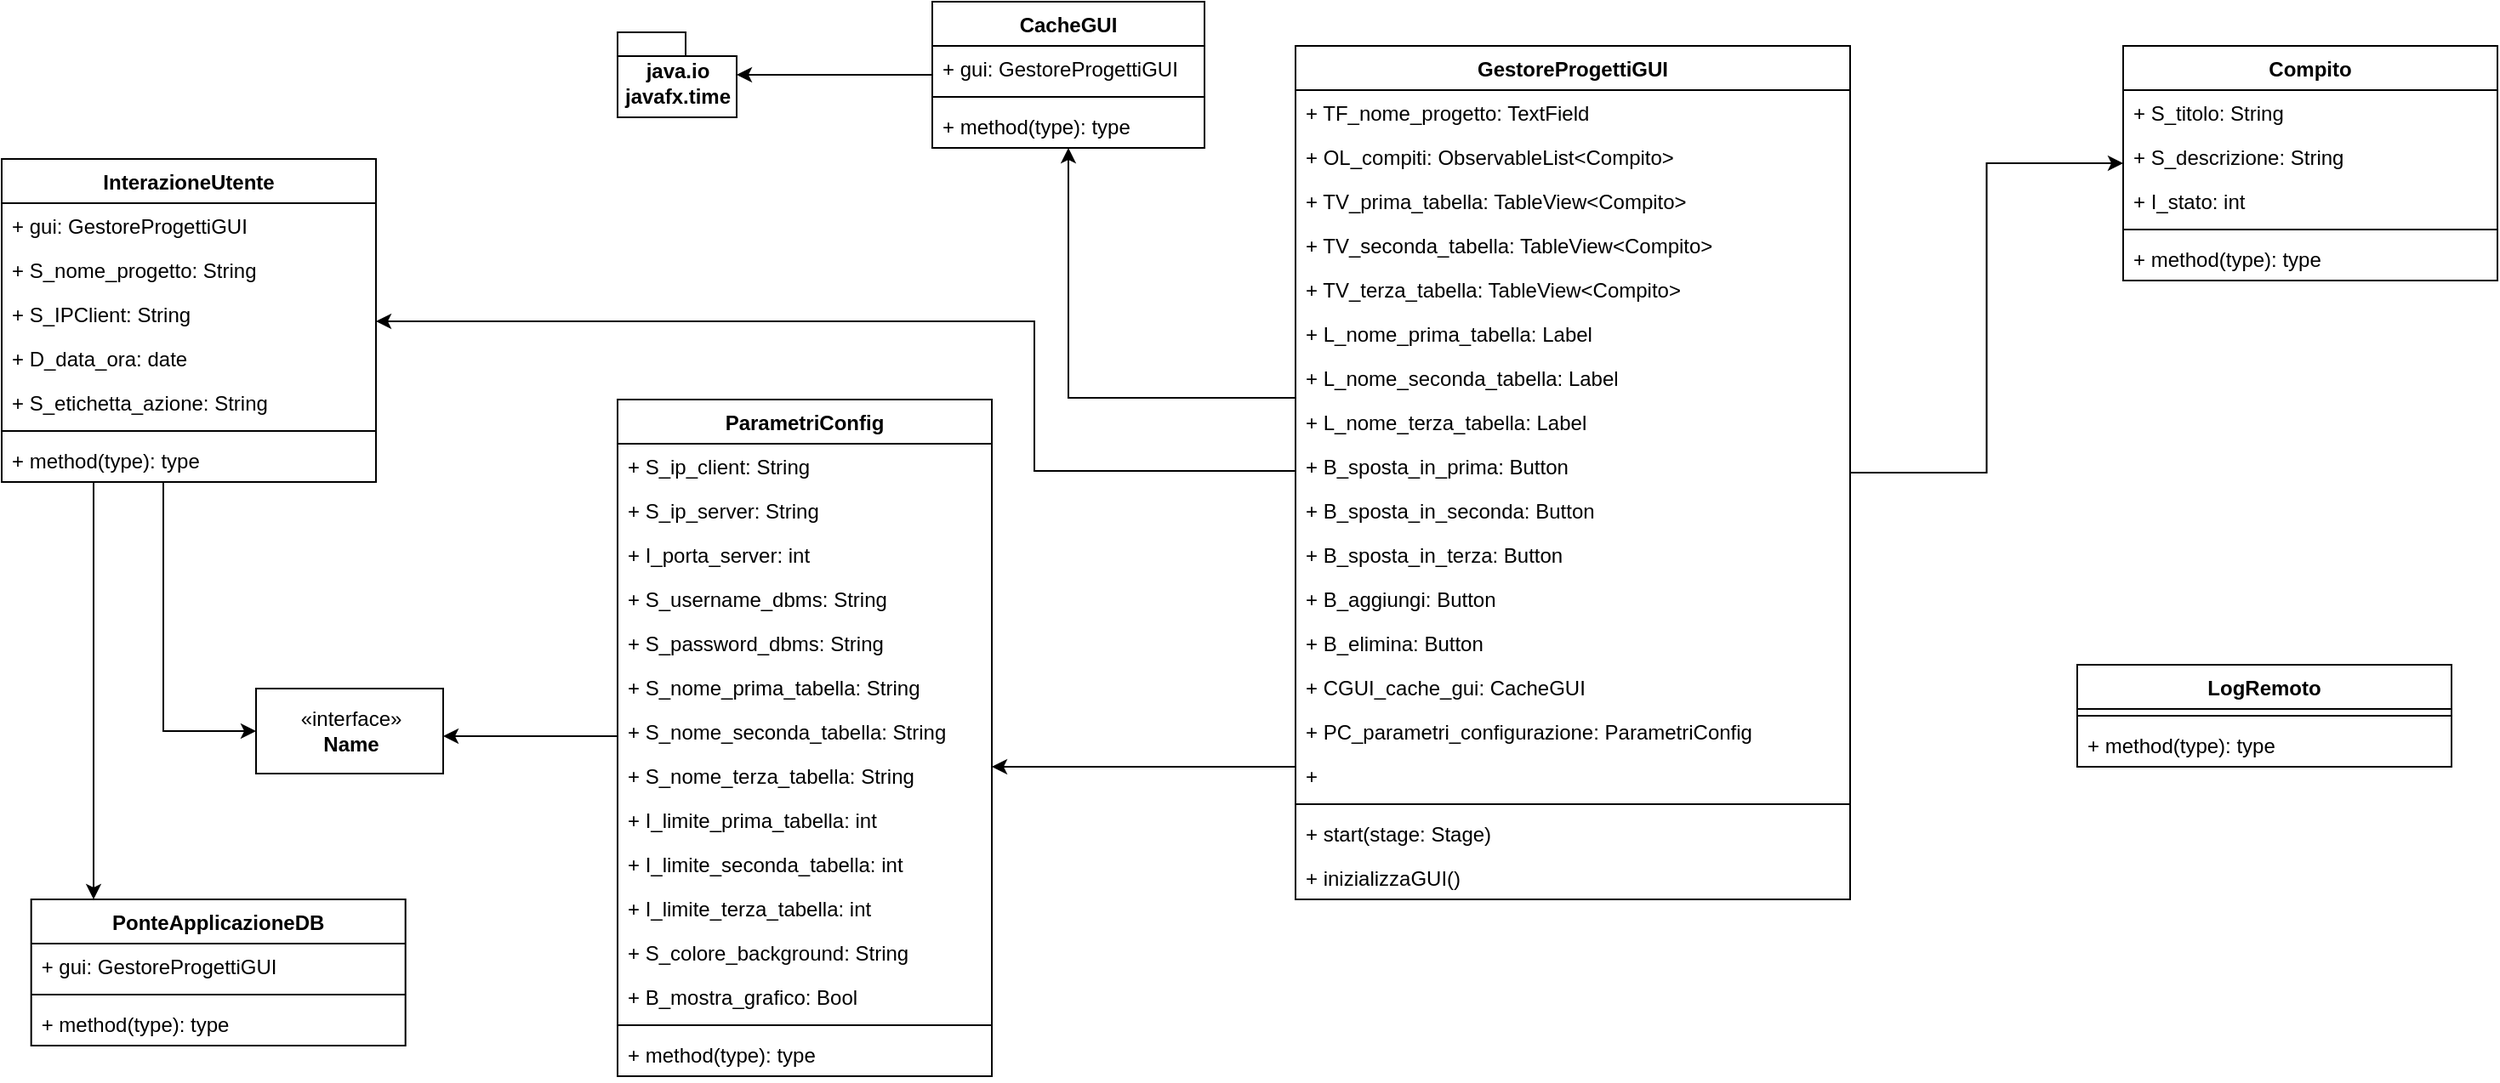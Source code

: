 <mxfile version="11.1.4" type="device"><diagram id="6nj99goFjxHXfL-2suWd" name="Page-1"><mxGraphModel dx="1447" dy="1255" grid="0" gridSize="10" guides="1" tooltips="1" connect="1" arrows="1" fold="1" page="1" pageScale="1" pageWidth="1654" pageHeight="1169" background="none" math="0" shadow="0"><root><mxCell id="0"/><mxCell id="1" parent="0"/><mxCell id="vWWzzDCcb0T85775r7cs-12" value="" style="edgeStyle=orthogonalEdgeStyle;rounded=0;orthogonalLoop=1;jettySize=auto;html=1;" parent="1" source="vWWzzDCcb0T85775r7cs-1" target="vWWzzDCcb0T85775r7cs-8" edge="1"><mxGeometry relative="1" as="geometry"><Array as="points"><mxPoint x="731" y="602"/><mxPoint x="731" y="602"/></Array></mxGeometry></mxCell><mxCell id="vWWzzDCcb0T85775r7cs-17" value="" style="edgeStyle=orthogonalEdgeStyle;rounded=0;orthogonalLoop=1;jettySize=auto;html=1;" parent="1" source="vWWzzDCcb0T85775r7cs-1" target="vWWzzDCcb0T85775r7cs-13" edge="1"><mxGeometry relative="1" as="geometry"><Array as="points"><mxPoint x="727" y="385"/></Array></mxGeometry></mxCell><mxCell id="vWWzzDCcb0T85775r7cs-1" value="GestoreProgettiGUI" style="swimlane;fontStyle=1;align=center;verticalAlign=top;childLayout=stackLayout;horizontal=1;startSize=26;horizontalStack=0;resizeParent=1;resizeParentMax=0;resizeLast=0;collapsible=1;marginBottom=0;perimeter=rectanglePerimeter;" parent="1" vertex="1"><mxGeometry x="860.5" y="178" width="326" height="502" as="geometry"><mxRectangle x="664" y="130" width="140" height="26" as="alternateBounds"/></mxGeometry></mxCell><mxCell id="vWWzzDCcb0T85775r7cs-2" value="+ TF_nome_progetto: TextField" style="text;strokeColor=none;fillColor=none;align=left;verticalAlign=top;spacingLeft=4;spacingRight=4;overflow=hidden;rotatable=0;points=[[0,0.5],[1,0.5]];portConstraint=eastwest;" parent="vWWzzDCcb0T85775r7cs-1" vertex="1"><mxGeometry y="26" width="326" height="26" as="geometry"/></mxCell><mxCell id="vWWzzDCcb0T85775r7cs-53" value="+ OL_compiti: ObservableList&lt;Compito&gt;" style="text;strokeColor=none;fillColor=none;align=left;verticalAlign=top;spacingLeft=4;spacingRight=4;overflow=hidden;rotatable=0;points=[[0,0.5],[1,0.5]];portConstraint=eastwest;" parent="vWWzzDCcb0T85775r7cs-1" vertex="1"><mxGeometry y="52" width="326" height="26" as="geometry"/></mxCell><mxCell id="vWWzzDCcb0T85775r7cs-26" value="+ TV_prima_tabella: TableView&lt;Compito&gt;" style="text;strokeColor=none;fillColor=none;align=left;verticalAlign=top;spacingLeft=4;spacingRight=4;overflow=hidden;rotatable=0;points=[[0,0.5],[1,0.5]];portConstraint=eastwest;" parent="vWWzzDCcb0T85775r7cs-1" vertex="1"><mxGeometry y="78" width="326" height="26" as="geometry"/></mxCell><mxCell id="vWWzzDCcb0T85775r7cs-29" value="+ TV_seconda_tabella: TableView&lt;Compito&gt;" style="text;strokeColor=none;fillColor=none;align=left;verticalAlign=top;spacingLeft=4;spacingRight=4;overflow=hidden;rotatable=0;points=[[0,0.5],[1,0.5]];portConstraint=eastwest;" parent="vWWzzDCcb0T85775r7cs-1" vertex="1"><mxGeometry y="104" width="326" height="26" as="geometry"/></mxCell><mxCell id="vWWzzDCcb0T85775r7cs-30" value="+ TV_terza_tabella: TableView&lt;Compito&gt;" style="text;strokeColor=none;fillColor=none;align=left;verticalAlign=top;spacingLeft=4;spacingRight=4;overflow=hidden;rotatable=0;points=[[0,0.5],[1,0.5]];portConstraint=eastwest;" parent="vWWzzDCcb0T85775r7cs-1" vertex="1"><mxGeometry y="130" width="326" height="26" as="geometry"/></mxCell><mxCell id="vWWzzDCcb0T85775r7cs-27" value="+ L_nome_prima_tabella: Label" style="text;strokeColor=none;fillColor=none;align=left;verticalAlign=top;spacingLeft=4;spacingRight=4;overflow=hidden;rotatable=0;points=[[0,0.5],[1,0.5]];portConstraint=eastwest;" parent="vWWzzDCcb0T85775r7cs-1" vertex="1"><mxGeometry y="156" width="326" height="26" as="geometry"/></mxCell><mxCell id="vWWzzDCcb0T85775r7cs-33" value="+ L_nome_seconda_tabella: Label" style="text;strokeColor=none;fillColor=none;align=left;verticalAlign=top;spacingLeft=4;spacingRight=4;overflow=hidden;rotatable=0;points=[[0,0.5],[1,0.5]];portConstraint=eastwest;" parent="vWWzzDCcb0T85775r7cs-1" vertex="1"><mxGeometry y="182" width="326" height="26" as="geometry"/></mxCell><mxCell id="vWWzzDCcb0T85775r7cs-34" value="+ L_nome_terza_tabella: Label" style="text;strokeColor=none;fillColor=none;align=left;verticalAlign=top;spacingLeft=4;spacingRight=4;overflow=hidden;rotatable=0;points=[[0,0.5],[1,0.5]];portConstraint=eastwest;" parent="vWWzzDCcb0T85775r7cs-1" vertex="1"><mxGeometry y="208" width="326" height="26" as="geometry"/></mxCell><mxCell id="vWWzzDCcb0T85775r7cs-37" value="+ B_sposta_in_prima: Button" style="text;align=left;verticalAlign=top;spacingLeft=4;spacingRight=4;overflow=hidden;rotatable=0;points=[[0,0.5],[1,0.5]];portConstraint=eastwest;" parent="vWWzzDCcb0T85775r7cs-1" vertex="1"><mxGeometry y="234" width="326" height="26" as="geometry"/></mxCell><mxCell id="vWWzzDCcb0T85775r7cs-38" value="+ B_sposta_in_seconda: Button" style="text;strokeColor=none;fillColor=none;align=left;verticalAlign=top;spacingLeft=4;spacingRight=4;overflow=hidden;rotatable=0;points=[[0,0.5],[1,0.5]];portConstraint=eastwest;" parent="vWWzzDCcb0T85775r7cs-1" vertex="1"><mxGeometry y="260" width="326" height="26" as="geometry"/></mxCell><mxCell id="vWWzzDCcb0T85775r7cs-39" value="+ B_sposta_in_terza: Button" style="text;strokeColor=none;fillColor=none;align=left;verticalAlign=top;spacingLeft=4;spacingRight=4;overflow=hidden;rotatable=0;points=[[0,0.5],[1,0.5]];portConstraint=eastwest;" parent="vWWzzDCcb0T85775r7cs-1" vertex="1"><mxGeometry y="286" width="326" height="26" as="geometry"/></mxCell><mxCell id="vWWzzDCcb0T85775r7cs-44" value="+ B_aggiungi: Button" style="text;strokeColor=none;fillColor=none;align=left;verticalAlign=top;spacingLeft=4;spacingRight=4;overflow=hidden;rotatable=0;points=[[0,0.5],[1,0.5]];portConstraint=eastwest;" parent="vWWzzDCcb0T85775r7cs-1" vertex="1"><mxGeometry y="312" width="326" height="26" as="geometry"/></mxCell><mxCell id="vWWzzDCcb0T85775r7cs-45" value="+ B_elimina: Button" style="text;strokeColor=none;fillColor=none;align=left;verticalAlign=top;spacingLeft=4;spacingRight=4;overflow=hidden;rotatable=0;points=[[0,0.5],[1,0.5]];portConstraint=eastwest;" parent="vWWzzDCcb0T85775r7cs-1" vertex="1"><mxGeometry y="338" width="326" height="26" as="geometry"/></mxCell><mxCell id="vWWzzDCcb0T85775r7cs-40" value="+ CGUI_cache_gui: CacheGUI" style="text;strokeColor=none;fillColor=none;align=left;verticalAlign=top;spacingLeft=4;spacingRight=4;overflow=hidden;rotatable=0;points=[[0,0.5],[1,0.5]];portConstraint=eastwest;" parent="vWWzzDCcb0T85775r7cs-1" vertex="1"><mxGeometry y="364" width="326" height="26" as="geometry"/></mxCell><mxCell id="vWWzzDCcb0T85775r7cs-41" value="+ PC_parametri_configurazione: ParametriConfig" style="text;strokeColor=none;fillColor=none;align=left;verticalAlign=top;spacingLeft=4;spacingRight=4;overflow=hidden;rotatable=0;points=[[0,0.5],[1,0.5]];portConstraint=eastwest;" parent="vWWzzDCcb0T85775r7cs-1" vertex="1"><mxGeometry y="390" width="326" height="26" as="geometry"/></mxCell><mxCell id="vWWzzDCcb0T85775r7cs-67" value="+ " style="text;strokeColor=none;fillColor=none;align=left;verticalAlign=top;spacingLeft=4;spacingRight=4;overflow=hidden;rotatable=0;points=[[0,0.5],[1,0.5]];portConstraint=eastwest;" parent="vWWzzDCcb0T85775r7cs-1" vertex="1"><mxGeometry y="416" width="326" height="26" as="geometry"/></mxCell><mxCell id="vWWzzDCcb0T85775r7cs-3" value="" style="line;strokeWidth=1;fillColor=none;align=left;verticalAlign=middle;spacingTop=-1;spacingLeft=3;spacingRight=3;rotatable=0;labelPosition=right;points=[];portConstraint=eastwest;" parent="vWWzzDCcb0T85775r7cs-1" vertex="1"><mxGeometry y="442" width="326" height="8" as="geometry"/></mxCell><mxCell id="vWWzzDCcb0T85775r7cs-4" value="+ start(stage: Stage)" style="text;strokeColor=none;fillColor=none;align=left;verticalAlign=top;spacingLeft=4;spacingRight=4;overflow=hidden;rotatable=0;points=[[0,0.5],[1,0.5]];portConstraint=eastwest;" parent="vWWzzDCcb0T85775r7cs-1" vertex="1"><mxGeometry y="450" width="326" height="26" as="geometry"/></mxCell><mxCell id="vWWzzDCcb0T85775r7cs-66" value="+ inizializzaGUI()" style="text;strokeColor=none;fillColor=none;align=left;verticalAlign=top;spacingLeft=4;spacingRight=4;overflow=hidden;rotatable=0;points=[[0,0.5],[1,0.5]];portConstraint=eastwest;" parent="vWWzzDCcb0T85775r7cs-1" vertex="1"><mxGeometry y="476" width="326" height="26" as="geometry"/></mxCell><mxCell id="vWWzzDCcb0T85775r7cs-52" value="" style="edgeStyle=orthogonalEdgeStyle;rounded=0;orthogonalLoop=1;jettySize=auto;html=1;" parent="1" source="vWWzzDCcb0T85775r7cs-1" target="vWWzzDCcb0T85775r7cs-48" edge="1"><mxGeometry relative="1" as="geometry"/></mxCell><mxCell id="yCKG_hzI8h2iOC1wMjaW-6" value="" style="edgeStyle=orthogonalEdgeStyle;rounded=0;orthogonalLoop=1;jettySize=auto;html=1;" parent="1" source="vWWzzDCcb0T85775r7cs-13" target="yCKG_hzI8h2iOC1wMjaW-7" edge="1"><mxGeometry relative="1" as="geometry"><mxPoint x="370" y="134" as="targetPoint"/></mxGeometry></mxCell><mxCell id="vWWzzDCcb0T85775r7cs-13" value="CacheGUI" style="swimlane;fontStyle=1;align=center;verticalAlign=top;childLayout=stackLayout;horizontal=1;startSize=26;horizontalStack=0;resizeParent=1;resizeParentMax=0;resizeLast=0;collapsible=1;marginBottom=0;" parent="1" vertex="1"><mxGeometry x="647" y="152" width="160" height="86" as="geometry"/></mxCell><mxCell id="vWWzzDCcb0T85775r7cs-14" value="+ gui: GestoreProgettiGUI" style="text;strokeColor=none;fillColor=none;align=left;verticalAlign=top;spacingLeft=4;spacingRight=4;overflow=hidden;rotatable=0;points=[[0,0.5],[1,0.5]];portConstraint=eastwest;" parent="vWWzzDCcb0T85775r7cs-13" vertex="1"><mxGeometry y="26" width="160" height="26" as="geometry"/></mxCell><mxCell id="vWWzzDCcb0T85775r7cs-15" value="" style="line;strokeWidth=1;fillColor=none;align=left;verticalAlign=middle;spacingTop=-1;spacingLeft=3;spacingRight=3;rotatable=0;labelPosition=right;points=[];portConstraint=eastwest;" parent="vWWzzDCcb0T85775r7cs-13" vertex="1"><mxGeometry y="52" width="160" height="8" as="geometry"/></mxCell><mxCell id="vWWzzDCcb0T85775r7cs-16" value="+ method(type): type" style="text;strokeColor=none;fillColor=none;align=left;verticalAlign=top;spacingLeft=4;spacingRight=4;overflow=hidden;rotatable=0;points=[[0,0.5],[1,0.5]];portConstraint=eastwest;" parent="vWWzzDCcb0T85775r7cs-13" vertex="1"><mxGeometry y="60" width="160" height="26" as="geometry"/></mxCell><mxCell id="guGwcE-C-cMD1hSGX_DN-12" value="" style="edgeStyle=orthogonalEdgeStyle;rounded=0;orthogonalLoop=1;jettySize=auto;html=1;" edge="1" parent="1" source="vWWzzDCcb0T85775r7cs-1" target="guGwcE-C-cMD1hSGX_DN-6"><mxGeometry relative="1" as="geometry"><Array as="points"><mxPoint x="707" y="428"/><mxPoint x="707" y="340"/></Array></mxGeometry></mxCell><mxCell id="vWWzzDCcb0T85775r7cs-48" value="Compito" style="swimlane;fontStyle=1;align=center;verticalAlign=top;childLayout=stackLayout;horizontal=1;startSize=26;horizontalStack=0;resizeParent=1;resizeParentMax=0;resizeLast=0;collapsible=1;marginBottom=0;" parent="1" vertex="1"><mxGeometry x="1347" y="178" width="220" height="138" as="geometry"/></mxCell><mxCell id="vWWzzDCcb0T85775r7cs-49" value="+ S_titolo: String" style="text;strokeColor=none;fillColor=none;align=left;verticalAlign=top;spacingLeft=4;spacingRight=4;overflow=hidden;rotatable=0;points=[[0,0.5],[1,0.5]];portConstraint=eastwest;" parent="vWWzzDCcb0T85775r7cs-48" vertex="1"><mxGeometry y="26" width="220" height="26" as="geometry"/></mxCell><mxCell id="vWWzzDCcb0T85775r7cs-54" value="+ S_descrizione: String" style="text;strokeColor=none;fillColor=none;align=left;verticalAlign=top;spacingLeft=4;spacingRight=4;overflow=hidden;rotatable=0;points=[[0,0.5],[1,0.5]];portConstraint=eastwest;" parent="vWWzzDCcb0T85775r7cs-48" vertex="1"><mxGeometry y="52" width="220" height="26" as="geometry"/></mxCell><mxCell id="vWWzzDCcb0T85775r7cs-55" value="+ I_stato: int" style="text;strokeColor=none;fillColor=none;align=left;verticalAlign=top;spacingLeft=4;spacingRight=4;overflow=hidden;rotatable=0;points=[[0,0.5],[1,0.5]];portConstraint=eastwest;" parent="vWWzzDCcb0T85775r7cs-48" vertex="1"><mxGeometry y="78" width="220" height="26" as="geometry"/></mxCell><mxCell id="vWWzzDCcb0T85775r7cs-50" value="" style="line;strokeWidth=1;fillColor=none;align=left;verticalAlign=middle;spacingTop=-1;spacingLeft=3;spacingRight=3;rotatable=0;labelPosition=right;points=[];portConstraint=eastwest;" parent="vWWzzDCcb0T85775r7cs-48" vertex="1"><mxGeometry y="104" width="220" height="8" as="geometry"/></mxCell><mxCell id="vWWzzDCcb0T85775r7cs-51" value="+ method(type): type" style="text;strokeColor=none;fillColor=none;align=left;verticalAlign=top;spacingLeft=4;spacingRight=4;overflow=hidden;rotatable=0;points=[[0,0.5],[1,0.5]];portConstraint=eastwest;" parent="vWWzzDCcb0T85775r7cs-48" vertex="1"><mxGeometry y="112" width="220" height="26" as="geometry"/></mxCell><mxCell id="guGwcE-C-cMD1hSGX_DN-22" style="edgeStyle=orthogonalEdgeStyle;rounded=0;orthogonalLoop=1;jettySize=auto;html=1;" edge="1" parent="1" source="guGwcE-C-cMD1hSGX_DN-6" target="guGwcE-C-cMD1hSGX_DN-3"><mxGeometry relative="1" as="geometry"><Array as="points"><mxPoint x="195" y="462"/><mxPoint x="195" y="462"/></Array></mxGeometry></mxCell><mxCell id="guGwcE-C-cMD1hSGX_DN-33" style="edgeStyle=orthogonalEdgeStyle;rounded=0;orthogonalLoop=1;jettySize=auto;html=1;" edge="1" parent="1" source="guGwcE-C-cMD1hSGX_DN-6" target="guGwcE-C-cMD1hSGX_DN-23"><mxGeometry relative="1" as="geometry"><Array as="points"><mxPoint x="154" y="602"/><mxPoint x="154" y="602"/></Array></mxGeometry></mxCell><mxCell id="guGwcE-C-cMD1hSGX_DN-6" value="InterazioneUtente" style="swimlane;fontStyle=1;align=center;verticalAlign=top;childLayout=stackLayout;horizontal=1;startSize=26;horizontalStack=0;resizeParent=1;resizeParentMax=0;resizeLast=0;collapsible=1;marginBottom=0;" vertex="1" parent="1"><mxGeometry x="100" y="244.5" width="220" height="190" as="geometry"/></mxCell><mxCell id="guGwcE-C-cMD1hSGX_DN-7" value="+ gui: GestoreProgettiGUI" style="text;strokeColor=none;fillColor=none;align=left;verticalAlign=top;spacingLeft=4;spacingRight=4;overflow=hidden;rotatable=0;points=[[0,0.5],[1,0.5]];portConstraint=eastwest;" vertex="1" parent="guGwcE-C-cMD1hSGX_DN-6"><mxGeometry y="26" width="220" height="26" as="geometry"/></mxCell><mxCell id="guGwcE-C-cMD1hSGX_DN-8" value="+ S_nome_progetto: String" style="text;strokeColor=none;fillColor=none;align=left;verticalAlign=top;spacingLeft=4;spacingRight=4;overflow=hidden;rotatable=0;points=[[0,0.5],[1,0.5]];portConstraint=eastwest;" vertex="1" parent="guGwcE-C-cMD1hSGX_DN-6"><mxGeometry y="52" width="220" height="26" as="geometry"/></mxCell><mxCell id="guGwcE-C-cMD1hSGX_DN-9" value="+ S_IPClient: String" style="text;strokeColor=none;fillColor=none;align=left;verticalAlign=top;spacingLeft=4;spacingRight=4;overflow=hidden;rotatable=0;points=[[0,0.5],[1,0.5]];portConstraint=eastwest;" vertex="1" parent="guGwcE-C-cMD1hSGX_DN-6"><mxGeometry y="78" width="220" height="26" as="geometry"/></mxCell><mxCell id="guGwcE-C-cMD1hSGX_DN-20" value="+ D_data_ora: date" style="text;strokeColor=none;fillColor=none;align=left;verticalAlign=top;spacingLeft=4;spacingRight=4;overflow=hidden;rotatable=0;points=[[0,0.5],[1,0.5]];portConstraint=eastwest;" vertex="1" parent="guGwcE-C-cMD1hSGX_DN-6"><mxGeometry y="104" width="220" height="26" as="geometry"/></mxCell><mxCell id="guGwcE-C-cMD1hSGX_DN-21" value="+ S_etichetta_azione: String" style="text;strokeColor=none;fillColor=none;align=left;verticalAlign=top;spacingLeft=4;spacingRight=4;overflow=hidden;rotatable=0;points=[[0,0.5],[1,0.5]];portConstraint=eastwest;" vertex="1" parent="guGwcE-C-cMD1hSGX_DN-6"><mxGeometry y="130" width="220" height="26" as="geometry"/></mxCell><mxCell id="guGwcE-C-cMD1hSGX_DN-10" value="" style="line;strokeWidth=1;fillColor=none;align=left;verticalAlign=middle;spacingTop=-1;spacingLeft=3;spacingRight=3;rotatable=0;labelPosition=right;points=[];portConstraint=eastwest;" vertex="1" parent="guGwcE-C-cMD1hSGX_DN-6"><mxGeometry y="156" width="220" height="8" as="geometry"/></mxCell><mxCell id="guGwcE-C-cMD1hSGX_DN-11" value="+ method(type): type" style="text;strokeColor=none;fillColor=none;align=left;verticalAlign=top;spacingLeft=4;spacingRight=4;overflow=hidden;rotatable=0;points=[[0,0.5],[1,0.5]];portConstraint=eastwest;" vertex="1" parent="guGwcE-C-cMD1hSGX_DN-6"><mxGeometry y="164" width="220" height="26" as="geometry"/></mxCell><mxCell id="guGwcE-C-cMD1hSGX_DN-4" style="edgeStyle=orthogonalEdgeStyle;rounded=0;orthogonalLoop=1;jettySize=auto;html=1;" edge="1" parent="1" source="vWWzzDCcb0T85775r7cs-8" target="guGwcE-C-cMD1hSGX_DN-3"><mxGeometry relative="1" as="geometry"><Array as="points"><mxPoint x="412" y="584"/><mxPoint x="412" y="584"/></Array></mxGeometry></mxCell><mxCell id="vWWzzDCcb0T85775r7cs-8" value="ParametriConfig" style="swimlane;fontStyle=1;align=center;verticalAlign=top;childLayout=stackLayout;horizontal=1;startSize=26;horizontalStack=0;resizeParent=1;resizeParentMax=0;resizeLast=0;collapsible=1;marginBottom=0;" parent="1" vertex="1"><mxGeometry x="462" y="386" width="220" height="398" as="geometry"/></mxCell><mxCell id="vWWzzDCcb0T85775r7cs-9" value="+ S_ip_client: String" style="text;strokeColor=none;fillColor=none;align=left;verticalAlign=top;spacingLeft=4;spacingRight=4;overflow=hidden;rotatable=0;points=[[0,0.5],[1,0.5]];portConstraint=eastwest;" parent="vWWzzDCcb0T85775r7cs-8" vertex="1"><mxGeometry y="26" width="220" height="26" as="geometry"/></mxCell><mxCell id="vWWzzDCcb0T85775r7cs-56" value="+ S_ip_server: String" style="text;strokeColor=none;fillColor=none;align=left;verticalAlign=top;spacingLeft=4;spacingRight=4;overflow=hidden;rotatable=0;points=[[0,0.5],[1,0.5]];portConstraint=eastwest;" parent="vWWzzDCcb0T85775r7cs-8" vertex="1"><mxGeometry y="52" width="220" height="26" as="geometry"/></mxCell><mxCell id="vWWzzDCcb0T85775r7cs-57" value="+ I_porta_server: int" style="text;strokeColor=none;fillColor=none;align=left;verticalAlign=top;spacingLeft=4;spacingRight=4;overflow=hidden;rotatable=0;points=[[0,0.5],[1,0.5]];portConstraint=eastwest;" parent="vWWzzDCcb0T85775r7cs-8" vertex="1"><mxGeometry y="78" width="220" height="26" as="geometry"/></mxCell><mxCell id="vWWzzDCcb0T85775r7cs-58" value="+ S_username_dbms: String" style="text;strokeColor=none;fillColor=none;align=left;verticalAlign=top;spacingLeft=4;spacingRight=4;overflow=hidden;rotatable=0;points=[[0,0.5],[1,0.5]];portConstraint=eastwest;" parent="vWWzzDCcb0T85775r7cs-8" vertex="1"><mxGeometry y="104" width="220" height="26" as="geometry"/></mxCell><mxCell id="vWWzzDCcb0T85775r7cs-59" value="+ S_password_dbms: String" style="text;strokeColor=none;fillColor=none;align=left;verticalAlign=top;spacingLeft=4;spacingRight=4;overflow=hidden;rotatable=0;points=[[0,0.5],[1,0.5]];portConstraint=eastwest;" parent="vWWzzDCcb0T85775r7cs-8" vertex="1"><mxGeometry y="130" width="220" height="26" as="geometry"/></mxCell><mxCell id="vWWzzDCcb0T85775r7cs-60" value="+ S_nome_prima_tabella: String" style="text;strokeColor=none;fillColor=none;align=left;verticalAlign=top;spacingLeft=4;spacingRight=4;overflow=hidden;rotatable=0;points=[[0,0.5],[1,0.5]];portConstraint=eastwest;" parent="vWWzzDCcb0T85775r7cs-8" vertex="1"><mxGeometry y="156" width="220" height="26" as="geometry"/></mxCell><mxCell id="vWWzzDCcb0T85775r7cs-61" value="+ S_nome_seconda_tabella: String" style="text;strokeColor=none;fillColor=none;align=left;verticalAlign=top;spacingLeft=4;spacingRight=4;overflow=hidden;rotatable=0;points=[[0,0.5],[1,0.5]];portConstraint=eastwest;" parent="vWWzzDCcb0T85775r7cs-8" vertex="1"><mxGeometry y="182" width="220" height="26" as="geometry"/></mxCell><mxCell id="vWWzzDCcb0T85775r7cs-62" value="+ S_nome_terza_tabella: String" style="text;strokeColor=none;fillColor=none;align=left;verticalAlign=top;spacingLeft=4;spacingRight=4;overflow=hidden;rotatable=0;points=[[0,0.5],[1,0.5]];portConstraint=eastwest;" parent="vWWzzDCcb0T85775r7cs-8" vertex="1"><mxGeometry y="208" width="220" height="26" as="geometry"/></mxCell><mxCell id="vWWzzDCcb0T85775r7cs-63" value="+ I_limite_prima_tabella: int" style="text;strokeColor=none;fillColor=none;align=left;verticalAlign=top;spacingLeft=4;spacingRight=4;overflow=hidden;rotatable=0;points=[[0,0.5],[1,0.5]];portConstraint=eastwest;" parent="vWWzzDCcb0T85775r7cs-8" vertex="1"><mxGeometry y="234" width="220" height="26" as="geometry"/></mxCell><mxCell id="vWWzzDCcb0T85775r7cs-64" value="+ I_limite_seconda_tabella: int" style="text;strokeColor=none;fillColor=none;align=left;verticalAlign=top;spacingLeft=4;spacingRight=4;overflow=hidden;rotatable=0;points=[[0,0.5],[1,0.5]];portConstraint=eastwest;" parent="vWWzzDCcb0T85775r7cs-8" vertex="1"><mxGeometry y="260" width="220" height="26" as="geometry"/></mxCell><mxCell id="vWWzzDCcb0T85775r7cs-65" value="+ I_limite_terza_tabella: int" style="text;strokeColor=none;fillColor=none;align=left;verticalAlign=top;spacingLeft=4;spacingRight=4;overflow=hidden;rotatable=0;points=[[0,0.5],[1,0.5]];portConstraint=eastwest;" parent="vWWzzDCcb0T85775r7cs-8" vertex="1"><mxGeometry y="286" width="220" height="26" as="geometry"/></mxCell><mxCell id="guGwcE-C-cMD1hSGX_DN-1" value="+ S_colore_background: String" style="text;strokeColor=none;fillColor=none;align=left;verticalAlign=top;spacingLeft=4;spacingRight=4;overflow=hidden;rotatable=0;points=[[0,0.5],[1,0.5]];portConstraint=eastwest;" vertex="1" parent="vWWzzDCcb0T85775r7cs-8"><mxGeometry y="312" width="220" height="26" as="geometry"/></mxCell><mxCell id="guGwcE-C-cMD1hSGX_DN-2" value="+ B_mostra_grafico: Bool" style="text;strokeColor=none;fillColor=none;align=left;verticalAlign=top;spacingLeft=4;spacingRight=4;overflow=hidden;rotatable=0;points=[[0,0.5],[1,0.5]];portConstraint=eastwest;" vertex="1" parent="vWWzzDCcb0T85775r7cs-8"><mxGeometry y="338" width="220" height="26" as="geometry"/></mxCell><mxCell id="vWWzzDCcb0T85775r7cs-10" value="" style="line;strokeWidth=1;fillColor=none;align=left;verticalAlign=middle;spacingTop=-1;spacingLeft=3;spacingRight=3;rotatable=0;labelPosition=right;points=[];portConstraint=eastwest;" parent="vWWzzDCcb0T85775r7cs-8" vertex="1"><mxGeometry y="364" width="220" height="8" as="geometry"/></mxCell><mxCell id="vWWzzDCcb0T85775r7cs-11" value="+ method(type): type" style="text;strokeColor=none;fillColor=none;align=left;verticalAlign=top;spacingLeft=4;spacingRight=4;overflow=hidden;rotatable=0;points=[[0,0.5],[1,0.5]];portConstraint=eastwest;" parent="vWWzzDCcb0T85775r7cs-8" vertex="1"><mxGeometry y="372" width="220" height="26" as="geometry"/></mxCell><mxCell id="yCKG_hzI8h2iOC1wMjaW-7" value="java.io&lt;br&gt;javafx.time" style="shape=folder;fontStyle=1;spacingTop=10;tabWidth=40;tabHeight=14;tabPosition=left;html=1;" parent="1" vertex="1"><mxGeometry x="462" y="170" width="70" height="50" as="geometry"/></mxCell><mxCell id="guGwcE-C-cMD1hSGX_DN-3" value="&amp;laquo;interface&amp;raquo;&lt;br&gt;&lt;b&gt;Name&lt;/b&gt;" style="html=1;" vertex="1" parent="1"><mxGeometry x="249.5" y="556" width="110" height="50" as="geometry"/></mxCell><mxCell id="guGwcE-C-cMD1hSGX_DN-23" value="PonteApplicazioneDB" style="swimlane;fontStyle=1;align=center;verticalAlign=top;childLayout=stackLayout;horizontal=1;startSize=26;horizontalStack=0;resizeParent=1;resizeParentMax=0;resizeLast=0;collapsible=1;marginBottom=0;" vertex="1" parent="1"><mxGeometry x="117.34" y="680" width="220" height="86" as="geometry"/></mxCell><mxCell id="guGwcE-C-cMD1hSGX_DN-24" value="+ gui: GestoreProgettiGUI" style="text;strokeColor=none;fillColor=none;align=left;verticalAlign=top;spacingLeft=4;spacingRight=4;overflow=hidden;rotatable=0;points=[[0,0.5],[1,0.5]];portConstraint=eastwest;" vertex="1" parent="guGwcE-C-cMD1hSGX_DN-23"><mxGeometry y="26" width="220" height="26" as="geometry"/></mxCell><mxCell id="guGwcE-C-cMD1hSGX_DN-27" value="" style="line;strokeWidth=1;fillColor=none;align=left;verticalAlign=middle;spacingTop=-1;spacingLeft=3;spacingRight=3;rotatable=0;labelPosition=right;points=[];portConstraint=eastwest;" vertex="1" parent="guGwcE-C-cMD1hSGX_DN-23"><mxGeometry y="52" width="220" height="8" as="geometry"/></mxCell><mxCell id="guGwcE-C-cMD1hSGX_DN-28" value="+ method(type): type" style="text;strokeColor=none;fillColor=none;align=left;verticalAlign=top;spacingLeft=4;spacingRight=4;overflow=hidden;rotatable=0;points=[[0,0.5],[1,0.5]];portConstraint=eastwest;" vertex="1" parent="guGwcE-C-cMD1hSGX_DN-23"><mxGeometry y="60" width="220" height="26" as="geometry"/></mxCell><mxCell id="guGwcE-C-cMD1hSGX_DN-29" value="LogRemoto" style="swimlane;fontStyle=1;align=center;verticalAlign=top;childLayout=stackLayout;horizontal=1;startSize=26;horizontalStack=0;resizeParent=1;resizeParentMax=0;resizeLast=0;collapsible=1;marginBottom=0;" vertex="1" parent="1"><mxGeometry x="1320" y="542" width="220" height="60" as="geometry"/></mxCell><mxCell id="guGwcE-C-cMD1hSGX_DN-31" value="" style="line;strokeWidth=1;fillColor=none;align=left;verticalAlign=middle;spacingTop=-1;spacingLeft=3;spacingRight=3;rotatable=0;labelPosition=right;points=[];portConstraint=eastwest;" vertex="1" parent="guGwcE-C-cMD1hSGX_DN-29"><mxGeometry y="26" width="220" height="8" as="geometry"/></mxCell><mxCell id="guGwcE-C-cMD1hSGX_DN-32" value="+ method(type): type" style="text;strokeColor=none;fillColor=none;align=left;verticalAlign=top;spacingLeft=4;spacingRight=4;overflow=hidden;rotatable=0;points=[[0,0.5],[1,0.5]];portConstraint=eastwest;" vertex="1" parent="guGwcE-C-cMD1hSGX_DN-29"><mxGeometry y="34" width="220" height="26" as="geometry"/></mxCell></root></mxGraphModel></diagram></mxfile>